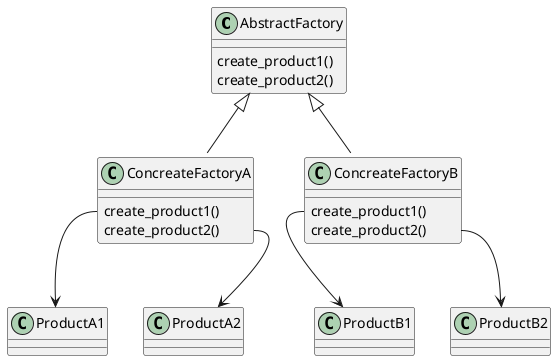 @startuml

class AbstractFactory {
  create_product1()
  create_product2()
}

class ConcreateFactoryA extends AbstractFactory {
  create_product1()
  create_product2()
}

class ConcreateFactoryB extends AbstractFactory {
  create_product1()
  create_product2()
}

class ProductA1
class ProductA2
class ProductB1
class ProductB2

ConcreateFactoryA::create_product1 --> ProductA1
ConcreateFactoryA::create_product2 --> ProductA2
ConcreateFactoryB::create_product1 --> ProductB1
ConcreateFactoryB::create_product2 --> ProductB2

@enduml